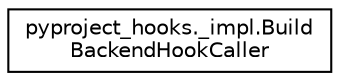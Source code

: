 digraph "Graphical Class Hierarchy"
{
 // LATEX_PDF_SIZE
  edge [fontname="Helvetica",fontsize="10",labelfontname="Helvetica",labelfontsize="10"];
  node [fontname="Helvetica",fontsize="10",shape=record];
  rankdir="LR";
  Node0 [label="pyproject_hooks._impl.Build\lBackendHookCaller",height=0.2,width=0.4,color="black", fillcolor="white", style="filled",URL="$classpyproject__hooks_1_1__impl_1_1BuildBackendHookCaller.html",tooltip=" "];
}
